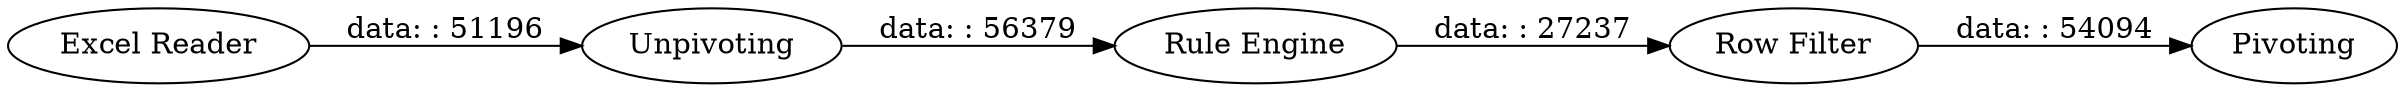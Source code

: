 digraph {
	"-3338545785231162601_5" [label=Pivoting]
	"-3338545785231162601_3" [label="Rule Engine"]
	"-3338545785231162601_2" [label=Unpivoting]
	"-3338545785231162601_1" [label="Excel Reader"]
	"-3338545785231162601_4" [label="Row Filter"]
	"-3338545785231162601_2" -> "-3338545785231162601_3" [label="data: : 56379"]
	"-3338545785231162601_1" -> "-3338545785231162601_2" [label="data: : 51196"]
	"-3338545785231162601_3" -> "-3338545785231162601_4" [label="data: : 27237"]
	"-3338545785231162601_4" -> "-3338545785231162601_5" [label="data: : 54094"]
	rankdir=LR
}
